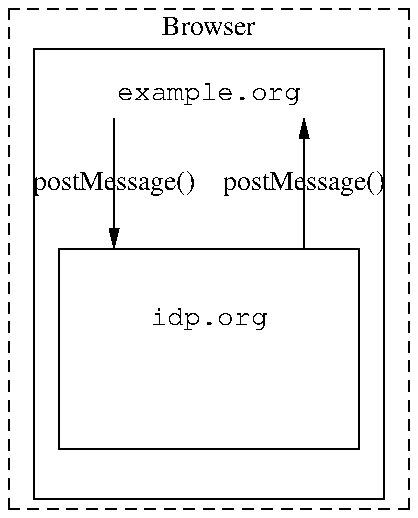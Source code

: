 .PS
BROWSER: box dashed width 2 height 2.5
box invis "Browser" with .n at BROWSER.n + (0,.15)

EO: box width 1.75 height 2.25 with .n at BROWSER.n + (0,-.2)
EOL: box invis width 1.75 height .25 "\fCexample.org\fR" with .n at EO.n + (0,-.1)

IO: box width 1.5 height 1 with .n at EO.n + (0,-1)
box invis "\fCidp.org\fR" with .n at IO.n + (0,-.1)

arrow "postMessage()" from EOL.sw + (.4,0) down .65
arrow <- "postMessage()" from EOL.se + (-.4,0) down .65

.PE
